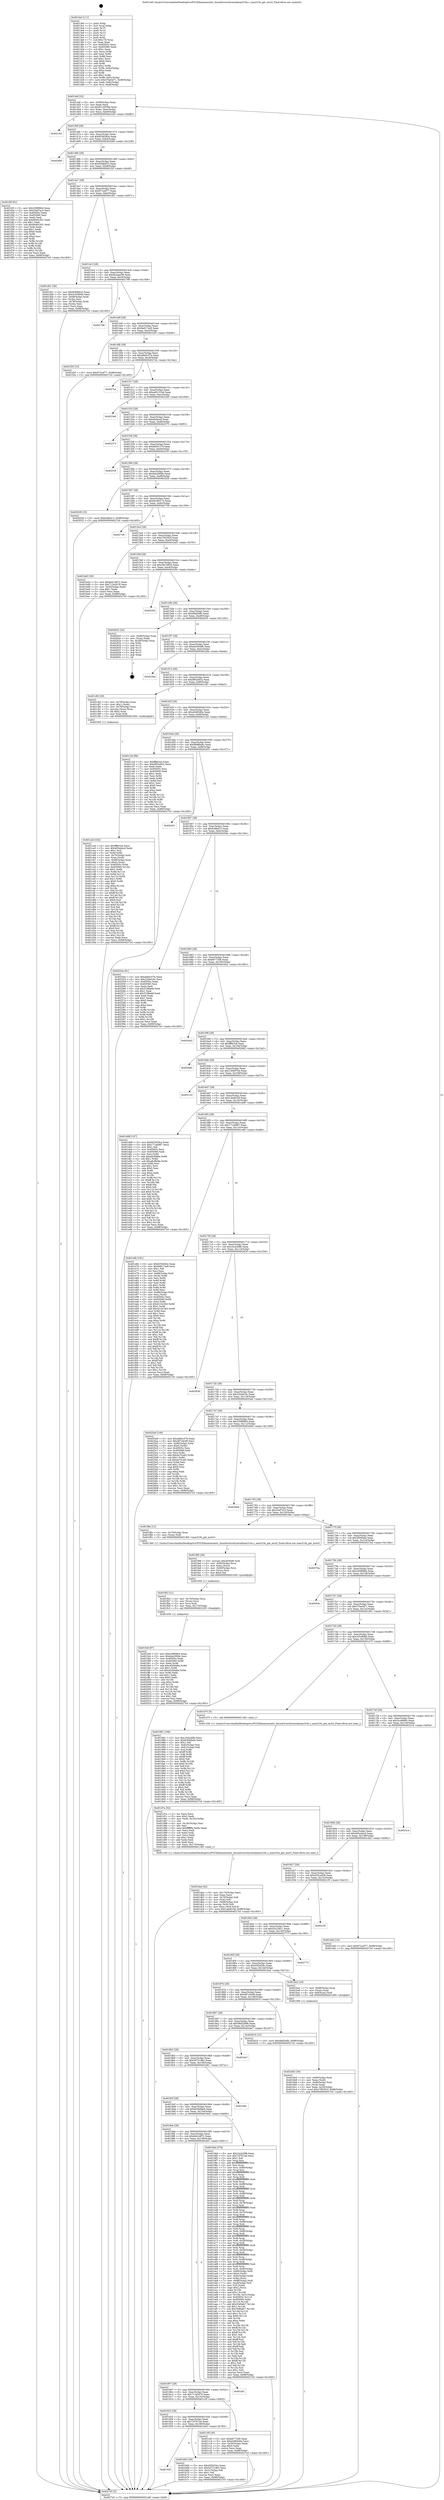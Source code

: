 digraph "0x4013e0" {
  label = "0x4013e0 (/mnt/c/Users/mathe/Desktop/tcc/POCII/binaries/extr_linuxdriversttyserialmax310x.c_max310x_get_mctrl_Final-ollvm.out::main(0))"
  labelloc = "t"
  node[shape=record]

  Entry [label="",width=0.3,height=0.3,shape=circle,fillcolor=black,style=filled]
  "0x40144f" [label="{
     0x40144f [32]\l
     | [instrs]\l
     &nbsp;&nbsp;0x40144f \<+6\>: mov -0x98(%rbp),%eax\l
     &nbsp;&nbsp;0x401455 \<+2\>: mov %eax,%ecx\l
     &nbsp;&nbsp;0x401457 \<+6\>: sub $0x8124559a,%ecx\l
     &nbsp;&nbsp;0x40145d \<+6\>: mov %eax,-0xac(%rbp)\l
     &nbsp;&nbsp;0x401463 \<+6\>: mov %ecx,-0xb0(%rbp)\l
     &nbsp;&nbsp;0x401469 \<+6\>: je 0000000000402162 \<main+0xd82\>\l
  }"]
  "0x402162" [label="{
     0x402162\l
  }", style=dashed]
  "0x40146f" [label="{
     0x40146f [28]\l
     | [instrs]\l
     &nbsp;&nbsp;0x40146f \<+5\>: jmp 0000000000401474 \<main+0x94\>\l
     &nbsp;&nbsp;0x401474 \<+6\>: mov -0xac(%rbp),%eax\l
     &nbsp;&nbsp;0x40147a \<+5\>: sub $0x825628ce,%eax\l
     &nbsp;&nbsp;0x40147f \<+6\>: mov %eax,-0xb4(%rbp)\l
     &nbsp;&nbsp;0x401485 \<+6\>: je 00000000004026bf \<main+0x12df\>\l
  }"]
  Exit [label="",width=0.3,height=0.3,shape=circle,fillcolor=black,style=filled,peripheries=2]
  "0x4026bf" [label="{
     0x4026bf\l
  }", style=dashed]
  "0x40148b" [label="{
     0x40148b [28]\l
     | [instrs]\l
     &nbsp;&nbsp;0x40148b \<+5\>: jmp 0000000000401490 \<main+0xb0\>\l
     &nbsp;&nbsp;0x401490 \<+6\>: mov -0xac(%rbp),%eax\l
     &nbsp;&nbsp;0x401496 \<+5\>: sub $0x83fdb623,%eax\l
     &nbsp;&nbsp;0x40149b \<+6\>: mov %eax,-0xb8(%rbp)\l
     &nbsp;&nbsp;0x4014a1 \<+6\>: je 0000000000401f2f \<main+0xb4f\>\l
  }"]
  "0x401fc8" [label="{
     0x401fc8 [97]\l
     | [instrs]\l
     &nbsp;&nbsp;0x401fc8 \<+5\>: mov $0x259f0864,%eax\l
     &nbsp;&nbsp;0x401fcd \<+5\>: mov $0xbde2909e,%esi\l
     &nbsp;&nbsp;0x401fd2 \<+7\>: mov 0x40505c,%edx\l
     &nbsp;&nbsp;0x401fd9 \<+8\>: mov 0x405060,%r8d\l
     &nbsp;&nbsp;0x401fe1 \<+3\>: mov %edx,%r9d\l
     &nbsp;&nbsp;0x401fe4 \<+7\>: add $0xc620d46a,%r9d\l
     &nbsp;&nbsp;0x401feb \<+4\>: sub $0x1,%r9d\l
     &nbsp;&nbsp;0x401fef \<+7\>: sub $0xc620d46a,%r9d\l
     &nbsp;&nbsp;0x401ff6 \<+4\>: imul %r9d,%edx\l
     &nbsp;&nbsp;0x401ffa \<+3\>: and $0x1,%edx\l
     &nbsp;&nbsp;0x401ffd \<+3\>: cmp $0x0,%edx\l
     &nbsp;&nbsp;0x402000 \<+4\>: sete %r10b\l
     &nbsp;&nbsp;0x402004 \<+4\>: cmp $0xa,%r8d\l
     &nbsp;&nbsp;0x402008 \<+4\>: setl %r11b\l
     &nbsp;&nbsp;0x40200c \<+3\>: mov %r10b,%bl\l
     &nbsp;&nbsp;0x40200f \<+3\>: and %r11b,%bl\l
     &nbsp;&nbsp;0x402012 \<+3\>: xor %r11b,%r10b\l
     &nbsp;&nbsp;0x402015 \<+3\>: or %r10b,%bl\l
     &nbsp;&nbsp;0x402018 \<+3\>: test $0x1,%bl\l
     &nbsp;&nbsp;0x40201b \<+3\>: cmovne %esi,%eax\l
     &nbsp;&nbsp;0x40201e \<+6\>: mov %eax,-0x98(%rbp)\l
     &nbsp;&nbsp;0x402024 \<+5\>: jmp 00000000004027e5 \<main+0x1405\>\l
  }"]
  "0x401f2f" [label="{
     0x401f2f [91]\l
     | [instrs]\l
     &nbsp;&nbsp;0x401f2f \<+5\>: mov $0x259f0864,%eax\l
     &nbsp;&nbsp;0x401f34 \<+5\>: mov $0x25af7ac3,%ecx\l
     &nbsp;&nbsp;0x401f39 \<+7\>: mov 0x40505c,%edx\l
     &nbsp;&nbsp;0x401f40 \<+7\>: mov 0x405060,%esi\l
     &nbsp;&nbsp;0x401f47 \<+2\>: mov %edx,%edi\l
     &nbsp;&nbsp;0x401f49 \<+6\>: add $0x6640c301,%edi\l
     &nbsp;&nbsp;0x401f4f \<+3\>: sub $0x1,%edi\l
     &nbsp;&nbsp;0x401f52 \<+6\>: sub $0x6640c301,%edi\l
     &nbsp;&nbsp;0x401f58 \<+3\>: imul %edi,%edx\l
     &nbsp;&nbsp;0x401f5b \<+3\>: and $0x1,%edx\l
     &nbsp;&nbsp;0x401f5e \<+3\>: cmp $0x0,%edx\l
     &nbsp;&nbsp;0x401f61 \<+4\>: sete %r8b\l
     &nbsp;&nbsp;0x401f65 \<+3\>: cmp $0xa,%esi\l
     &nbsp;&nbsp;0x401f68 \<+4\>: setl %r9b\l
     &nbsp;&nbsp;0x401f6c \<+3\>: mov %r8b,%r10b\l
     &nbsp;&nbsp;0x401f6f \<+3\>: and %r9b,%r10b\l
     &nbsp;&nbsp;0x401f72 \<+3\>: xor %r9b,%r8b\l
     &nbsp;&nbsp;0x401f75 \<+3\>: or %r8b,%r10b\l
     &nbsp;&nbsp;0x401f78 \<+4\>: test $0x1,%r10b\l
     &nbsp;&nbsp;0x401f7c \<+3\>: cmovne %ecx,%eax\l
     &nbsp;&nbsp;0x401f7f \<+6\>: mov %eax,-0x98(%rbp)\l
     &nbsp;&nbsp;0x401f85 \<+5\>: jmp 00000000004027e5 \<main+0x1405\>\l
  }"]
  "0x4014a7" [label="{
     0x4014a7 [28]\l
     | [instrs]\l
     &nbsp;&nbsp;0x4014a7 \<+5\>: jmp 00000000004014ac \<main+0xcc\>\l
     &nbsp;&nbsp;0x4014ac \<+6\>: mov -0xac(%rbp),%eax\l
     &nbsp;&nbsp;0x4014b2 \<+5\>: sub $0x972cef77,%eax\l
     &nbsp;&nbsp;0x4014b7 \<+6\>: mov %eax,-0xbc(%rbp)\l
     &nbsp;&nbsp;0x4014bd \<+6\>: je 0000000000401d51 \<main+0x971\>\l
  }"]
  "0x401fb3" [label="{
     0x401fb3 [21]\l
     | [instrs]\l
     &nbsp;&nbsp;0x401fb3 \<+4\>: mov -0x70(%rbp),%rcx\l
     &nbsp;&nbsp;0x401fb7 \<+3\>: mov (%rcx),%rcx\l
     &nbsp;&nbsp;0x401fba \<+3\>: mov %rcx,%rdi\l
     &nbsp;&nbsp;0x401fbd \<+6\>: mov %eax,-0x174(%rbp)\l
     &nbsp;&nbsp;0x401fc3 \<+5\>: call 0000000000401030 \<free@plt\>\l
     | [calls]\l
     &nbsp;&nbsp;0x401030 \{1\} (unknown)\l
  }"]
  "0x401d51" [label="{
     0x401d51 [36]\l
     | [instrs]\l
     &nbsp;&nbsp;0x401d51 \<+5\>: mov $0x83fdb623,%eax\l
     &nbsp;&nbsp;0x401d56 \<+5\>: mov $0x3c5c8940,%ecx\l
     &nbsp;&nbsp;0x401d5b \<+4\>: mov -0x68(%rbp),%rdx\l
     &nbsp;&nbsp;0x401d5f \<+2\>: mov (%rdx),%esi\l
     &nbsp;&nbsp;0x401d61 \<+4\>: mov -0x78(%rbp),%rdx\l
     &nbsp;&nbsp;0x401d65 \<+2\>: cmp (%rdx),%esi\l
     &nbsp;&nbsp;0x401d67 \<+3\>: cmovl %ecx,%eax\l
     &nbsp;&nbsp;0x401d6a \<+6\>: mov %eax,-0x98(%rbp)\l
     &nbsp;&nbsp;0x401d70 \<+5\>: jmp 00000000004027e5 \<main+0x1405\>\l
  }"]
  "0x4014c3" [label="{
     0x4014c3 [28]\l
     | [instrs]\l
     &nbsp;&nbsp;0x4014c3 \<+5\>: jmp 00000000004014c8 \<main+0xe8\>\l
     &nbsp;&nbsp;0x4014c8 \<+6\>: mov -0xac(%rbp),%eax\l
     &nbsp;&nbsp;0x4014ce \<+5\>: sub $0x9a3aae58,%eax\l
     &nbsp;&nbsp;0x4014d3 \<+6\>: mov %eax,-0xc0(%rbp)\l
     &nbsp;&nbsp;0x4014d9 \<+6\>: je 0000000000402798 \<main+0x13b8\>\l
  }"]
  "0x401f96" [label="{
     0x401f96 [29]\l
     | [instrs]\l
     &nbsp;&nbsp;0x401f96 \<+10\>: movabs $0x4030d6,%rdi\l
     &nbsp;&nbsp;0x401fa0 \<+4\>: mov -0x60(%rbp),%rcx\l
     &nbsp;&nbsp;0x401fa4 \<+2\>: mov %eax,(%rcx)\l
     &nbsp;&nbsp;0x401fa6 \<+4\>: mov -0x60(%rbp),%rcx\l
     &nbsp;&nbsp;0x401faa \<+2\>: mov (%rcx),%esi\l
     &nbsp;&nbsp;0x401fac \<+2\>: mov $0x0,%al\l
     &nbsp;&nbsp;0x401fae \<+5\>: call 0000000000401040 \<printf@plt\>\l
     | [calls]\l
     &nbsp;&nbsp;0x401040 \{1\} (unknown)\l
  }"]
  "0x402798" [label="{
     0x402798\l
  }", style=dashed]
  "0x4014df" [label="{
     0x4014df [28]\l
     | [instrs]\l
     &nbsp;&nbsp;0x4014df \<+5\>: jmp 00000000004014e4 \<main+0x104\>\l
     &nbsp;&nbsp;0x4014e4 \<+6\>: mov -0xac(%rbp),%eax\l
     &nbsp;&nbsp;0x4014ea \<+5\>: sub $0x9a817ac8,%eax\l
     &nbsp;&nbsp;0x4014ef \<+6\>: mov %eax,-0xc4(%rbp)\l
     &nbsp;&nbsp;0x4014f5 \<+6\>: je 0000000000401f20 \<main+0xb40\>\l
  }"]
  "0x401dae" [label="{
     0x401dae [42]\l
     | [instrs]\l
     &nbsp;&nbsp;0x401dae \<+6\>: mov -0x170(%rbp),%ecx\l
     &nbsp;&nbsp;0x401db4 \<+3\>: imul %eax,%ecx\l
     &nbsp;&nbsp;0x401db7 \<+4\>: mov -0x70(%rbp),%r8\l
     &nbsp;&nbsp;0x401dbb \<+3\>: mov (%r8),%r8\l
     &nbsp;&nbsp;0x401dbe \<+4\>: mov -0x68(%rbp),%r9\l
     &nbsp;&nbsp;0x401dc2 \<+3\>: movslq (%r9),%r9\l
     &nbsp;&nbsp;0x401dc5 \<+4\>: mov %ecx,(%r8,%r9,4)\l
     &nbsp;&nbsp;0x401dc9 \<+10\>: movl $0x14b4016f,-0x98(%rbp)\l
     &nbsp;&nbsp;0x401dd3 \<+5\>: jmp 00000000004027e5 \<main+0x1405\>\l
  }"]
  "0x401f20" [label="{
     0x401f20 [15]\l
     | [instrs]\l
     &nbsp;&nbsp;0x401f20 \<+10\>: movl $0x972cef77,-0x98(%rbp)\l
     &nbsp;&nbsp;0x401f2a \<+5\>: jmp 00000000004027e5 \<main+0x1405\>\l
  }"]
  "0x4014fb" [label="{
     0x4014fb [28]\l
     | [instrs]\l
     &nbsp;&nbsp;0x4014fb \<+5\>: jmp 0000000000401500 \<main+0x120\>\l
     &nbsp;&nbsp;0x401500 \<+6\>: mov -0xac(%rbp),%eax\l
     &nbsp;&nbsp;0x401506 \<+5\>: sub $0xa6b0c57b,%eax\l
     &nbsp;&nbsp;0x40150b \<+6\>: mov %eax,-0xc8(%rbp)\l
     &nbsp;&nbsp;0x401511 \<+6\>: je 00000000004027ce \<main+0x13ee\>\l
  }"]
  "0x401d7a" [label="{
     0x401d7a [52]\l
     | [instrs]\l
     &nbsp;&nbsp;0x401d7a \<+2\>: xor %ecx,%ecx\l
     &nbsp;&nbsp;0x401d7c \<+5\>: mov $0x2,%edx\l
     &nbsp;&nbsp;0x401d81 \<+6\>: mov %edx,-0x16c(%rbp)\l
     &nbsp;&nbsp;0x401d87 \<+1\>: cltd\l
     &nbsp;&nbsp;0x401d88 \<+6\>: mov -0x16c(%rbp),%esi\l
     &nbsp;&nbsp;0x401d8e \<+2\>: idiv %esi\l
     &nbsp;&nbsp;0x401d90 \<+6\>: imul $0xfffffffe,%edx,%edx\l
     &nbsp;&nbsp;0x401d96 \<+2\>: mov %ecx,%edi\l
     &nbsp;&nbsp;0x401d98 \<+2\>: sub %edx,%edi\l
     &nbsp;&nbsp;0x401d9a \<+2\>: mov %ecx,%edx\l
     &nbsp;&nbsp;0x401d9c \<+3\>: sub $0x1,%edx\l
     &nbsp;&nbsp;0x401d9f \<+2\>: add %edx,%edi\l
     &nbsp;&nbsp;0x401da1 \<+2\>: sub %edi,%ecx\l
     &nbsp;&nbsp;0x401da3 \<+6\>: mov %ecx,-0x170(%rbp)\l
     &nbsp;&nbsp;0x401da9 \<+5\>: call 0000000000401160 \<next_i\>\l
     | [calls]\l
     &nbsp;&nbsp;0x401160 \{1\} (/mnt/c/Users/mathe/Desktop/tcc/POCII/binaries/extr_linuxdriversttyserialmax310x.c_max310x_get_mctrl_Final-ollvm.out::next_i)\l
  }"]
  "0x4027ce" [label="{
     0x4027ce\l
  }", style=dashed]
  "0x401517" [label="{
     0x401517 [28]\l
     | [instrs]\l
     &nbsp;&nbsp;0x401517 \<+5\>: jmp 000000000040151c \<main+0x13c\>\l
     &nbsp;&nbsp;0x40151c \<+6\>: mov -0xac(%rbp),%eax\l
     &nbsp;&nbsp;0x401522 \<+5\>: sub $0xad6131bd,%eax\l
     &nbsp;&nbsp;0x401527 \<+6\>: mov %eax,-0xcc(%rbp)\l
     &nbsp;&nbsp;0x40152d \<+6\>: je 00000000004023e6 \<main+0x1006\>\l
  }"]
  "0x401ca0" [label="{
     0x401ca0 [162]\l
     | [instrs]\l
     &nbsp;&nbsp;0x401ca0 \<+5\>: mov $0xff8b3cb,%ecx\l
     &nbsp;&nbsp;0x401ca5 \<+5\>: mov $0x405a4acd,%edx\l
     &nbsp;&nbsp;0x401caa \<+3\>: mov $0x1,%sil\l
     &nbsp;&nbsp;0x401cad \<+3\>: xor %r8d,%r8d\l
     &nbsp;&nbsp;0x401cb0 \<+4\>: mov -0x70(%rbp),%rdi\l
     &nbsp;&nbsp;0x401cb4 \<+3\>: mov %rax,(%rdi)\l
     &nbsp;&nbsp;0x401cb7 \<+4\>: mov -0x68(%rbp),%rax\l
     &nbsp;&nbsp;0x401cbb \<+6\>: movl $0x0,(%rax)\l
     &nbsp;&nbsp;0x401cc1 \<+8\>: mov 0x40505c,%r9d\l
     &nbsp;&nbsp;0x401cc9 \<+8\>: mov 0x405060,%r10d\l
     &nbsp;&nbsp;0x401cd1 \<+4\>: sub $0x1,%r8d\l
     &nbsp;&nbsp;0x401cd5 \<+3\>: mov %r9d,%r11d\l
     &nbsp;&nbsp;0x401cd8 \<+3\>: add %r8d,%r11d\l
     &nbsp;&nbsp;0x401cdb \<+4\>: imul %r11d,%r9d\l
     &nbsp;&nbsp;0x401cdf \<+4\>: and $0x1,%r9d\l
     &nbsp;&nbsp;0x401ce3 \<+4\>: cmp $0x0,%r9d\l
     &nbsp;&nbsp;0x401ce7 \<+3\>: sete %bl\l
     &nbsp;&nbsp;0x401cea \<+4\>: cmp $0xa,%r10d\l
     &nbsp;&nbsp;0x401cee \<+4\>: setl %r14b\l
     &nbsp;&nbsp;0x401cf2 \<+3\>: mov %bl,%r15b\l
     &nbsp;&nbsp;0x401cf5 \<+4\>: xor $0xff,%r15b\l
     &nbsp;&nbsp;0x401cf9 \<+3\>: mov %r14b,%r12b\l
     &nbsp;&nbsp;0x401cfc \<+4\>: xor $0xff,%r12b\l
     &nbsp;&nbsp;0x401d00 \<+4\>: xor $0x0,%sil\l
     &nbsp;&nbsp;0x401d04 \<+3\>: mov %r15b,%r13b\l
     &nbsp;&nbsp;0x401d07 \<+4\>: and $0x0,%r13b\l
     &nbsp;&nbsp;0x401d0b \<+3\>: and %sil,%bl\l
     &nbsp;&nbsp;0x401d0e \<+3\>: mov %r12b,%al\l
     &nbsp;&nbsp;0x401d11 \<+2\>: and $0x0,%al\l
     &nbsp;&nbsp;0x401d13 \<+3\>: and %sil,%r14b\l
     &nbsp;&nbsp;0x401d16 \<+3\>: or %bl,%r13b\l
     &nbsp;&nbsp;0x401d19 \<+3\>: or %r14b,%al\l
     &nbsp;&nbsp;0x401d1c \<+3\>: xor %al,%r13b\l
     &nbsp;&nbsp;0x401d1f \<+3\>: or %r12b,%r15b\l
     &nbsp;&nbsp;0x401d22 \<+4\>: xor $0xff,%r15b\l
     &nbsp;&nbsp;0x401d26 \<+4\>: or $0x0,%sil\l
     &nbsp;&nbsp;0x401d2a \<+3\>: and %sil,%r15b\l
     &nbsp;&nbsp;0x401d2d \<+3\>: or %r15b,%r13b\l
     &nbsp;&nbsp;0x401d30 \<+4\>: test $0x1,%r13b\l
     &nbsp;&nbsp;0x401d34 \<+3\>: cmovne %edx,%ecx\l
     &nbsp;&nbsp;0x401d37 \<+6\>: mov %ecx,-0x98(%rbp)\l
     &nbsp;&nbsp;0x401d3d \<+5\>: jmp 00000000004027e5 \<main+0x1405\>\l
  }"]
  "0x4023e6" [label="{
     0x4023e6\l
  }", style=dashed]
  "0x401533" [label="{
     0x401533 [28]\l
     | [instrs]\l
     &nbsp;&nbsp;0x401533 \<+5\>: jmp 0000000000401538 \<main+0x158\>\l
     &nbsp;&nbsp;0x401538 \<+6\>: mov -0xac(%rbp),%eax\l
     &nbsp;&nbsp;0x40153e \<+5\>: sub $0xafcfeced,%eax\l
     &nbsp;&nbsp;0x401543 \<+6\>: mov %eax,-0xd0(%rbp)\l
     &nbsp;&nbsp;0x401549 \<+6\>: je 0000000000402373 \<main+0xf93\>\l
  }"]
  "0x401bb5" [label="{
     0x401bb5 [30]\l
     | [instrs]\l
     &nbsp;&nbsp;0x401bb5 \<+4\>: mov -0x80(%rbp),%rdi\l
     &nbsp;&nbsp;0x401bb9 \<+2\>: mov %eax,(%rdi)\l
     &nbsp;&nbsp;0x401bbb \<+4\>: mov -0x80(%rbp),%rdi\l
     &nbsp;&nbsp;0x401bbf \<+2\>: mov (%rdi),%eax\l
     &nbsp;&nbsp;0x401bc1 \<+3\>: mov %eax,-0x30(%rbp)\l
     &nbsp;&nbsp;0x401bc4 \<+10\>: movl $0xc785391f,-0x98(%rbp)\l
     &nbsp;&nbsp;0x401bce \<+5\>: jmp 00000000004027e5 \<main+0x1405\>\l
  }"]
  "0x402373" [label="{
     0x402373\l
  }", style=dashed]
  "0x40154f" [label="{
     0x40154f [28]\l
     | [instrs]\l
     &nbsp;&nbsp;0x40154f \<+5\>: jmp 0000000000401554 \<main+0x174\>\l
     &nbsp;&nbsp;0x401554 \<+6\>: mov -0xac(%rbp),%eax\l
     &nbsp;&nbsp;0x40155a \<+5\>: sub $0xb830137f,%eax\l
     &nbsp;&nbsp;0x40155f \<+6\>: mov %eax,-0xd4(%rbp)\l
     &nbsp;&nbsp;0x401565 \<+6\>: je 000000000040253f \<main+0x115f\>\l
  }"]
  "0x40193f" [label="{
     0x40193f\l
  }", style=dashed]
  "0x40253f" [label="{
     0x40253f\l
  }", style=dashed]
  "0x40156b" [label="{
     0x40156b [28]\l
     | [instrs]\l
     &nbsp;&nbsp;0x40156b \<+5\>: jmp 0000000000401570 \<main+0x190\>\l
     &nbsp;&nbsp;0x401570 \<+6\>: mov -0xac(%rbp),%eax\l
     &nbsp;&nbsp;0x401576 \<+5\>: sub $0xbde2909e,%eax\l
     &nbsp;&nbsp;0x40157b \<+6\>: mov %eax,-0xd8(%rbp)\l
     &nbsp;&nbsp;0x401581 \<+6\>: je 0000000000402029 \<main+0xc49\>\l
  }"]
  "0x401b63" [label="{
     0x401b63 [30]\l
     | [instrs]\l
     &nbsp;&nbsp;0x401b63 \<+5\>: mov $0x45f3d34c,%eax\l
     &nbsp;&nbsp;0x401b68 \<+5\>: mov $0x5d721d63,%ecx\l
     &nbsp;&nbsp;0x401b6d \<+3\>: mov -0x31(%rbp),%dl\l
     &nbsp;&nbsp;0x401b70 \<+3\>: test $0x1,%dl\l
     &nbsp;&nbsp;0x401b73 \<+3\>: cmovne %ecx,%eax\l
     &nbsp;&nbsp;0x401b76 \<+6\>: mov %eax,-0x98(%rbp)\l
     &nbsp;&nbsp;0x401b7c \<+5\>: jmp 00000000004027e5 \<main+0x1405\>\l
  }"]
  "0x402029" [label="{
     0x402029 [15]\l
     | [instrs]\l
     &nbsp;&nbsp;0x402029 \<+10\>: movl $0xfcdfed13,-0x98(%rbp)\l
     &nbsp;&nbsp;0x402033 \<+5\>: jmp 00000000004027e5 \<main+0x1405\>\l
  }"]
  "0x401587" [label="{
     0x401587 [28]\l
     | [instrs]\l
     &nbsp;&nbsp;0x401587 \<+5\>: jmp 000000000040158c \<main+0x1ac\>\l
     &nbsp;&nbsp;0x40158c \<+6\>: mov -0xac(%rbp),%eax\l
     &nbsp;&nbsp;0x401592 \<+5\>: sub $0xbe300174,%eax\l
     &nbsp;&nbsp;0x401597 \<+6\>: mov %eax,-0xdc(%rbp)\l
     &nbsp;&nbsp;0x40159d \<+6\>: je 0000000000402736 \<main+0x1356\>\l
  }"]
  "0x401923" [label="{
     0x401923 [28]\l
     | [instrs]\l
     &nbsp;&nbsp;0x401923 \<+5\>: jmp 0000000000401928 \<main+0x548\>\l
     &nbsp;&nbsp;0x401928 \<+6\>: mov -0xac(%rbp),%eax\l
     &nbsp;&nbsp;0x40192e \<+5\>: sub $0x72f7b7ad,%eax\l
     &nbsp;&nbsp;0x401933 \<+6\>: mov %eax,-0x160(%rbp)\l
     &nbsp;&nbsp;0x401939 \<+6\>: je 0000000000401b63 \<main+0x783\>\l
  }"]
  "0x402736" [label="{
     0x402736\l
  }", style=dashed]
  "0x4015a3" [label="{
     0x4015a3 [28]\l
     | [instrs]\l
     &nbsp;&nbsp;0x4015a3 \<+5\>: jmp 00000000004015a8 \<main+0x1c8\>\l
     &nbsp;&nbsp;0x4015a8 \<+6\>: mov -0xac(%rbp),%eax\l
     &nbsp;&nbsp;0x4015ae \<+5\>: sub $0xc785391f,%eax\l
     &nbsp;&nbsp;0x4015b3 \<+6\>: mov %eax,-0xe0(%rbp)\l
     &nbsp;&nbsp;0x4015b9 \<+6\>: je 0000000000401bd3 \<main+0x7f3\>\l
  }"]
  "0x401c0f" [label="{
     0x401c0f [30]\l
     | [instrs]\l
     &nbsp;&nbsp;0x401c0f \<+5\>: mov $0xb677206,%eax\l
     &nbsp;&nbsp;0x401c14 \<+5\>: mov $0xe5d6540e,%ecx\l
     &nbsp;&nbsp;0x401c19 \<+3\>: mov -0x30(%rbp),%edx\l
     &nbsp;&nbsp;0x401c1c \<+3\>: cmp $0x0,%edx\l
     &nbsp;&nbsp;0x401c1f \<+3\>: cmove %ecx,%eax\l
     &nbsp;&nbsp;0x401c22 \<+6\>: mov %eax,-0x98(%rbp)\l
     &nbsp;&nbsp;0x401c28 \<+5\>: jmp 00000000004027e5 \<main+0x1405\>\l
  }"]
  "0x401bd3" [label="{
     0x401bd3 [30]\l
     | [instrs]\l
     &nbsp;&nbsp;0x401bd3 \<+5\>: mov $0x6e61d872,%eax\l
     &nbsp;&nbsp;0x401bd8 \<+5\>: mov $0x713a5476,%ecx\l
     &nbsp;&nbsp;0x401bdd \<+3\>: mov -0x30(%rbp),%edx\l
     &nbsp;&nbsp;0x401be0 \<+3\>: cmp $0x1,%edx\l
     &nbsp;&nbsp;0x401be3 \<+3\>: cmovl %ecx,%eax\l
     &nbsp;&nbsp;0x401be6 \<+6\>: mov %eax,-0x98(%rbp)\l
     &nbsp;&nbsp;0x401bec \<+5\>: jmp 00000000004027e5 \<main+0x1405\>\l
  }"]
  "0x4015bf" [label="{
     0x4015bf [28]\l
     | [instrs]\l
     &nbsp;&nbsp;0x4015bf \<+5\>: jmp 00000000004015c4 \<main+0x1e4\>\l
     &nbsp;&nbsp;0x4015c4 \<+6\>: mov -0xac(%rbp),%eax\l
     &nbsp;&nbsp;0x4015ca \<+5\>: sub $0xc9e7d834,%eax\l
     &nbsp;&nbsp;0x4015cf \<+6\>: mov %eax,-0xe4(%rbp)\l
     &nbsp;&nbsp;0x4015d5 \<+6\>: je 000000000040229c \<main+0xebc\>\l
  }"]
  "0x401907" [label="{
     0x401907 [28]\l
     | [instrs]\l
     &nbsp;&nbsp;0x401907 \<+5\>: jmp 000000000040190c \<main+0x52c\>\l
     &nbsp;&nbsp;0x40190c \<+6\>: mov -0xac(%rbp),%eax\l
     &nbsp;&nbsp;0x401912 \<+5\>: sub $0x713a5476,%eax\l
     &nbsp;&nbsp;0x401917 \<+6\>: mov %eax,-0x15c(%rbp)\l
     &nbsp;&nbsp;0x40191d \<+6\>: je 0000000000401c0f \<main+0x82f\>\l
  }"]
  "0x40229c" [label="{
     0x40229c\l
  }", style=dashed]
  "0x4015db" [label="{
     0x4015db [28]\l
     | [instrs]\l
     &nbsp;&nbsp;0x4015db \<+5\>: jmp 00000000004015e0 \<main+0x200\>\l
     &nbsp;&nbsp;0x4015e0 \<+6\>: mov -0xac(%rbp),%eax\l
     &nbsp;&nbsp;0x4015e6 \<+5\>: sub $0xd9af3dfb,%eax\l
     &nbsp;&nbsp;0x4015eb \<+6\>: mov %eax,-0xe8(%rbp)\l
     &nbsp;&nbsp;0x4015f1 \<+6\>: je 0000000000402625 \<main+0x1245\>\l
  }"]
  "0x401bf1" [label="{
     0x401bf1\l
  }", style=dashed]
  "0x402625" [label="{
     0x402625 [24]\l
     | [instrs]\l
     &nbsp;&nbsp;0x402625 \<+7\>: mov -0x90(%rbp),%rax\l
     &nbsp;&nbsp;0x40262c \<+2\>: mov (%rax),%eax\l
     &nbsp;&nbsp;0x40262e \<+4\>: lea -0x28(%rbp),%rsp\l
     &nbsp;&nbsp;0x402632 \<+1\>: pop %rbx\l
     &nbsp;&nbsp;0x402633 \<+2\>: pop %r12\l
     &nbsp;&nbsp;0x402635 \<+2\>: pop %r13\l
     &nbsp;&nbsp;0x402637 \<+2\>: pop %r14\l
     &nbsp;&nbsp;0x402639 \<+2\>: pop %r15\l
     &nbsp;&nbsp;0x40263b \<+1\>: pop %rbp\l
     &nbsp;&nbsp;0x40263c \<+1\>: ret\l
  }"]
  "0x4015f7" [label="{
     0x4015f7 [28]\l
     | [instrs]\l
     &nbsp;&nbsp;0x4015f7 \<+5\>: jmp 00000000004015fc \<main+0x21c\>\l
     &nbsp;&nbsp;0x4015fc \<+6\>: mov -0xac(%rbp),%eax\l
     &nbsp;&nbsp;0x401602 \<+5\>: sub $0xde350af6,%eax\l
     &nbsp;&nbsp;0x401607 \<+6\>: mov %eax,-0xec(%rbp)\l
     &nbsp;&nbsp;0x40160d \<+6\>: je 00000000004022ba \<main+0xeda\>\l
  }"]
  "0x4018eb" [label="{
     0x4018eb [28]\l
     | [instrs]\l
     &nbsp;&nbsp;0x4018eb \<+5\>: jmp 00000000004018f0 \<main+0x510\>\l
     &nbsp;&nbsp;0x4018f0 \<+6\>: mov -0xac(%rbp),%eax\l
     &nbsp;&nbsp;0x4018f6 \<+5\>: sub $0x6e61d872,%eax\l
     &nbsp;&nbsp;0x4018fb \<+6\>: mov %eax,-0x158(%rbp)\l
     &nbsp;&nbsp;0x401901 \<+6\>: je 0000000000401bf1 \<main+0x811\>\l
  }"]
  "0x4022ba" [label="{
     0x4022ba\l
  }", style=dashed]
  "0x401613" [label="{
     0x401613 [28]\l
     | [instrs]\l
     &nbsp;&nbsp;0x401613 \<+5\>: jmp 0000000000401618 \<main+0x238\>\l
     &nbsp;&nbsp;0x401618 \<+6\>: mov -0xac(%rbp),%eax\l
     &nbsp;&nbsp;0x40161e \<+5\>: sub $0xdf02e932,%eax\l
     &nbsp;&nbsp;0x401623 \<+6\>: mov %eax,-0xf0(%rbp)\l
     &nbsp;&nbsp;0x401629 \<+6\>: je 0000000000401c83 \<main+0x8a3\>\l
  }"]
  "0x4019eb" [label="{
     0x4019eb [376]\l
     | [instrs]\l
     &nbsp;&nbsp;0x4019eb \<+5\>: mov $0x1bcb26fb,%eax\l
     &nbsp;&nbsp;0x4019f0 \<+5\>: mov $0x72f7b7ad,%ecx\l
     &nbsp;&nbsp;0x4019f5 \<+2\>: mov $0x1,%dl\l
     &nbsp;&nbsp;0x4019f7 \<+3\>: mov %rsp,%rsi\l
     &nbsp;&nbsp;0x4019fa \<+4\>: add $0xfffffffffffffff0,%rsi\l
     &nbsp;&nbsp;0x4019fe \<+3\>: mov %rsi,%rsp\l
     &nbsp;&nbsp;0x401a01 \<+7\>: mov %rsi,-0x90(%rbp)\l
     &nbsp;&nbsp;0x401a08 \<+3\>: mov %rsp,%rsi\l
     &nbsp;&nbsp;0x401a0b \<+4\>: add $0xfffffffffffffff0,%rsi\l
     &nbsp;&nbsp;0x401a0f \<+3\>: mov %rsi,%rsp\l
     &nbsp;&nbsp;0x401a12 \<+3\>: mov %rsp,%rdi\l
     &nbsp;&nbsp;0x401a15 \<+4\>: add $0xfffffffffffffff0,%rdi\l
     &nbsp;&nbsp;0x401a19 \<+3\>: mov %rdi,%rsp\l
     &nbsp;&nbsp;0x401a1c \<+7\>: mov %rdi,-0x88(%rbp)\l
     &nbsp;&nbsp;0x401a23 \<+3\>: mov %rsp,%rdi\l
     &nbsp;&nbsp;0x401a26 \<+4\>: add $0xfffffffffffffff0,%rdi\l
     &nbsp;&nbsp;0x401a2a \<+3\>: mov %rdi,%rsp\l
     &nbsp;&nbsp;0x401a2d \<+4\>: mov %rdi,-0x80(%rbp)\l
     &nbsp;&nbsp;0x401a31 \<+3\>: mov %rsp,%rdi\l
     &nbsp;&nbsp;0x401a34 \<+4\>: add $0xfffffffffffffff0,%rdi\l
     &nbsp;&nbsp;0x401a38 \<+3\>: mov %rdi,%rsp\l
     &nbsp;&nbsp;0x401a3b \<+4\>: mov %rdi,-0x78(%rbp)\l
     &nbsp;&nbsp;0x401a3f \<+3\>: mov %rsp,%rdi\l
     &nbsp;&nbsp;0x401a42 \<+4\>: add $0xfffffffffffffff0,%rdi\l
     &nbsp;&nbsp;0x401a46 \<+3\>: mov %rdi,%rsp\l
     &nbsp;&nbsp;0x401a49 \<+4\>: mov %rdi,-0x70(%rbp)\l
     &nbsp;&nbsp;0x401a4d \<+3\>: mov %rsp,%rdi\l
     &nbsp;&nbsp;0x401a50 \<+4\>: add $0xfffffffffffffff0,%rdi\l
     &nbsp;&nbsp;0x401a54 \<+3\>: mov %rdi,%rsp\l
     &nbsp;&nbsp;0x401a57 \<+4\>: mov %rdi,-0x68(%rbp)\l
     &nbsp;&nbsp;0x401a5b \<+3\>: mov %rsp,%rdi\l
     &nbsp;&nbsp;0x401a5e \<+4\>: add $0xfffffffffffffff0,%rdi\l
     &nbsp;&nbsp;0x401a62 \<+3\>: mov %rdi,%rsp\l
     &nbsp;&nbsp;0x401a65 \<+4\>: mov %rdi,-0x60(%rbp)\l
     &nbsp;&nbsp;0x401a69 \<+3\>: mov %rsp,%rdi\l
     &nbsp;&nbsp;0x401a6c \<+4\>: add $0xfffffffffffffff0,%rdi\l
     &nbsp;&nbsp;0x401a70 \<+3\>: mov %rdi,%rsp\l
     &nbsp;&nbsp;0x401a73 \<+4\>: mov %rdi,-0x58(%rbp)\l
     &nbsp;&nbsp;0x401a77 \<+3\>: mov %rsp,%rdi\l
     &nbsp;&nbsp;0x401a7a \<+4\>: add $0xfffffffffffffff0,%rdi\l
     &nbsp;&nbsp;0x401a7e \<+3\>: mov %rdi,%rsp\l
     &nbsp;&nbsp;0x401a81 \<+4\>: mov %rdi,-0x50(%rbp)\l
     &nbsp;&nbsp;0x401a85 \<+3\>: mov %rsp,%rdi\l
     &nbsp;&nbsp;0x401a88 \<+4\>: add $0xfffffffffffffff0,%rdi\l
     &nbsp;&nbsp;0x401a8c \<+3\>: mov %rdi,%rsp\l
     &nbsp;&nbsp;0x401a8f \<+4\>: mov %rdi,-0x48(%rbp)\l
     &nbsp;&nbsp;0x401a93 \<+3\>: mov %rsp,%rdi\l
     &nbsp;&nbsp;0x401a96 \<+4\>: add $0xfffffffffffffff0,%rdi\l
     &nbsp;&nbsp;0x401a9a \<+3\>: mov %rdi,%rsp\l
     &nbsp;&nbsp;0x401a9d \<+4\>: mov %rdi,-0x40(%rbp)\l
     &nbsp;&nbsp;0x401aa1 \<+7\>: mov -0x90(%rbp),%rdi\l
     &nbsp;&nbsp;0x401aa8 \<+6\>: movl $0x0,(%rdi)\l
     &nbsp;&nbsp;0x401aae \<+7\>: mov -0x9c(%rbp),%r8d\l
     &nbsp;&nbsp;0x401ab5 \<+3\>: mov %r8d,(%rsi)\l
     &nbsp;&nbsp;0x401ab8 \<+7\>: mov -0x88(%rbp),%rdi\l
     &nbsp;&nbsp;0x401abf \<+7\>: mov -0xa8(%rbp),%r9\l
     &nbsp;&nbsp;0x401ac6 \<+3\>: mov %r9,(%rdi)\l
     &nbsp;&nbsp;0x401ac9 \<+3\>: cmpl $0x2,(%rsi)\l
     &nbsp;&nbsp;0x401acc \<+4\>: setne %r10b\l
     &nbsp;&nbsp;0x401ad0 \<+4\>: and $0x1,%r10b\l
     &nbsp;&nbsp;0x401ad4 \<+4\>: mov %r10b,-0x31(%rbp)\l
     &nbsp;&nbsp;0x401ad8 \<+8\>: mov 0x40505c,%r11d\l
     &nbsp;&nbsp;0x401ae0 \<+7\>: mov 0x405060,%ebx\l
     &nbsp;&nbsp;0x401ae7 \<+3\>: mov %r11d,%r14d\l
     &nbsp;&nbsp;0x401aea \<+7\>: add $0x35d0afc7,%r14d\l
     &nbsp;&nbsp;0x401af1 \<+4\>: sub $0x1,%r14d\l
     &nbsp;&nbsp;0x401af5 \<+7\>: sub $0x35d0afc7,%r14d\l
     &nbsp;&nbsp;0x401afc \<+4\>: imul %r14d,%r11d\l
     &nbsp;&nbsp;0x401b00 \<+4\>: and $0x1,%r11d\l
     &nbsp;&nbsp;0x401b04 \<+4\>: cmp $0x0,%r11d\l
     &nbsp;&nbsp;0x401b08 \<+4\>: sete %r10b\l
     &nbsp;&nbsp;0x401b0c \<+3\>: cmp $0xa,%ebx\l
     &nbsp;&nbsp;0x401b0f \<+4\>: setl %r15b\l
     &nbsp;&nbsp;0x401b13 \<+3\>: mov %r10b,%r12b\l
     &nbsp;&nbsp;0x401b16 \<+4\>: xor $0xff,%r12b\l
     &nbsp;&nbsp;0x401b1a \<+3\>: mov %r15b,%r13b\l
     &nbsp;&nbsp;0x401b1d \<+4\>: xor $0xff,%r13b\l
     &nbsp;&nbsp;0x401b21 \<+3\>: xor $0x1,%dl\l
     &nbsp;&nbsp;0x401b24 \<+3\>: mov %r12b,%sil\l
     &nbsp;&nbsp;0x401b27 \<+4\>: and $0xff,%sil\l
     &nbsp;&nbsp;0x401b2b \<+3\>: and %dl,%r10b\l
     &nbsp;&nbsp;0x401b2e \<+3\>: mov %r13b,%dil\l
     &nbsp;&nbsp;0x401b31 \<+4\>: and $0xff,%dil\l
     &nbsp;&nbsp;0x401b35 \<+3\>: and %dl,%r15b\l
     &nbsp;&nbsp;0x401b38 \<+3\>: or %r10b,%sil\l
     &nbsp;&nbsp;0x401b3b \<+3\>: or %r15b,%dil\l
     &nbsp;&nbsp;0x401b3e \<+3\>: xor %dil,%sil\l
     &nbsp;&nbsp;0x401b41 \<+3\>: or %r13b,%r12b\l
     &nbsp;&nbsp;0x401b44 \<+4\>: xor $0xff,%r12b\l
     &nbsp;&nbsp;0x401b48 \<+3\>: or $0x1,%dl\l
     &nbsp;&nbsp;0x401b4b \<+3\>: and %dl,%r12b\l
     &nbsp;&nbsp;0x401b4e \<+3\>: or %r12b,%sil\l
     &nbsp;&nbsp;0x401b51 \<+4\>: test $0x1,%sil\l
     &nbsp;&nbsp;0x401b55 \<+3\>: cmovne %ecx,%eax\l
     &nbsp;&nbsp;0x401b58 \<+6\>: mov %eax,-0x98(%rbp)\l
     &nbsp;&nbsp;0x401b5e \<+5\>: jmp 00000000004027e5 \<main+0x1405\>\l
  }"]
  "0x401c83" [label="{
     0x401c83 [29]\l
     | [instrs]\l
     &nbsp;&nbsp;0x401c83 \<+4\>: mov -0x78(%rbp),%rax\l
     &nbsp;&nbsp;0x401c87 \<+6\>: movl $0x1,(%rax)\l
     &nbsp;&nbsp;0x401c8d \<+4\>: mov -0x78(%rbp),%rax\l
     &nbsp;&nbsp;0x401c91 \<+3\>: movslq (%rax),%rax\l
     &nbsp;&nbsp;0x401c94 \<+4\>: shl $0x2,%rax\l
     &nbsp;&nbsp;0x401c98 \<+3\>: mov %rax,%rdi\l
     &nbsp;&nbsp;0x401c9b \<+5\>: call 0000000000401050 \<malloc@plt\>\l
     | [calls]\l
     &nbsp;&nbsp;0x401050 \{1\} (unknown)\l
  }"]
  "0x40162f" [label="{
     0x40162f [28]\l
     | [instrs]\l
     &nbsp;&nbsp;0x40162f \<+5\>: jmp 0000000000401634 \<main+0x254\>\l
     &nbsp;&nbsp;0x401634 \<+6\>: mov -0xac(%rbp),%eax\l
     &nbsp;&nbsp;0x40163a \<+5\>: sub $0xe5d6540e,%eax\l
     &nbsp;&nbsp;0x40163f \<+6\>: mov %eax,-0xf4(%rbp)\l
     &nbsp;&nbsp;0x401645 \<+6\>: je 0000000000401c2d \<main+0x84d\>\l
  }"]
  "0x4018cf" [label="{
     0x4018cf [28]\l
     | [instrs]\l
     &nbsp;&nbsp;0x4018cf \<+5\>: jmp 00000000004018d4 \<main+0x4f4\>\l
     &nbsp;&nbsp;0x4018d4 \<+6\>: mov -0xac(%rbp),%eax\l
     &nbsp;&nbsp;0x4018da \<+5\>: sub $0x6c94dbd4,%eax\l
     &nbsp;&nbsp;0x4018df \<+6\>: mov %eax,-0x154(%rbp)\l
     &nbsp;&nbsp;0x4018e5 \<+6\>: je 00000000004019eb \<main+0x60b\>\l
  }"]
  "0x401c2d" [label="{
     0x401c2d [86]\l
     | [instrs]\l
     &nbsp;&nbsp;0x401c2d \<+5\>: mov $0xff8b3cb,%eax\l
     &nbsp;&nbsp;0x401c32 \<+5\>: mov $0xdf02e932,%ecx\l
     &nbsp;&nbsp;0x401c37 \<+2\>: xor %edx,%edx\l
     &nbsp;&nbsp;0x401c39 \<+7\>: mov 0x40505c,%esi\l
     &nbsp;&nbsp;0x401c40 \<+7\>: mov 0x405060,%edi\l
     &nbsp;&nbsp;0x401c47 \<+3\>: sub $0x1,%edx\l
     &nbsp;&nbsp;0x401c4a \<+3\>: mov %esi,%r8d\l
     &nbsp;&nbsp;0x401c4d \<+3\>: add %edx,%r8d\l
     &nbsp;&nbsp;0x401c50 \<+4\>: imul %r8d,%esi\l
     &nbsp;&nbsp;0x401c54 \<+3\>: and $0x1,%esi\l
     &nbsp;&nbsp;0x401c57 \<+3\>: cmp $0x0,%esi\l
     &nbsp;&nbsp;0x401c5a \<+4\>: sete %r9b\l
     &nbsp;&nbsp;0x401c5e \<+3\>: cmp $0xa,%edi\l
     &nbsp;&nbsp;0x401c61 \<+4\>: setl %r10b\l
     &nbsp;&nbsp;0x401c65 \<+3\>: mov %r9b,%r11b\l
     &nbsp;&nbsp;0x401c68 \<+3\>: and %r10b,%r11b\l
     &nbsp;&nbsp;0x401c6b \<+3\>: xor %r10b,%r9b\l
     &nbsp;&nbsp;0x401c6e \<+3\>: or %r9b,%r11b\l
     &nbsp;&nbsp;0x401c71 \<+4\>: test $0x1,%r11b\l
     &nbsp;&nbsp;0x401c75 \<+3\>: cmovne %ecx,%eax\l
     &nbsp;&nbsp;0x401c78 \<+6\>: mov %eax,-0x98(%rbp)\l
     &nbsp;&nbsp;0x401c7e \<+5\>: jmp 00000000004027e5 \<main+0x1405\>\l
  }"]
  "0x40164b" [label="{
     0x40164b [28]\l
     | [instrs]\l
     &nbsp;&nbsp;0x40164b \<+5\>: jmp 0000000000401650 \<main+0x270\>\l
     &nbsp;&nbsp;0x401650 \<+6\>: mov -0xac(%rbp),%eax\l
     &nbsp;&nbsp;0x401656 \<+5\>: sub $0xf8d88e8c,%eax\l
     &nbsp;&nbsp;0x40165b \<+6\>: mov %eax,-0xf8(%rbp)\l
     &nbsp;&nbsp;0x401661 \<+6\>: je 0000000000402451 \<main+0x1071\>\l
  }"]
  "0x401b81" [label="{
     0x401b81\l
  }", style=dashed]
  "0x402451" [label="{
     0x402451\l
  }", style=dashed]
  "0x401667" [label="{
     0x401667 [28]\l
     | [instrs]\l
     &nbsp;&nbsp;0x401667 \<+5\>: jmp 000000000040166c \<main+0x28c\>\l
     &nbsp;&nbsp;0x40166c \<+6\>: mov -0xac(%rbp),%eax\l
     &nbsp;&nbsp;0x401672 \<+5\>: sub $0xfcdfed13,%eax\l
     &nbsp;&nbsp;0x401677 \<+6\>: mov %eax,-0xfc(%rbp)\l
     &nbsp;&nbsp;0x40167d \<+6\>: je 000000000040254e \<main+0x116e\>\l
  }"]
  "0x4018b3" [label="{
     0x4018b3 [28]\l
     | [instrs]\l
     &nbsp;&nbsp;0x4018b3 \<+5\>: jmp 00000000004018b8 \<main+0x4d8\>\l
     &nbsp;&nbsp;0x4018b8 \<+6\>: mov -0xac(%rbp),%eax\l
     &nbsp;&nbsp;0x4018be \<+5\>: sub $0x5d721d63,%eax\l
     &nbsp;&nbsp;0x4018c3 \<+6\>: mov %eax,-0x150(%rbp)\l
     &nbsp;&nbsp;0x4018c9 \<+6\>: je 0000000000401b81 \<main+0x7a1\>\l
  }"]
  "0x40254e" [label="{
     0x40254e [91]\l
     | [instrs]\l
     &nbsp;&nbsp;0x40254e \<+5\>: mov $0xa6b0c57b,%eax\l
     &nbsp;&nbsp;0x402553 \<+5\>: mov $0x232bd16c,%ecx\l
     &nbsp;&nbsp;0x402558 \<+7\>: mov 0x40505c,%edx\l
     &nbsp;&nbsp;0x40255f \<+7\>: mov 0x405060,%esi\l
     &nbsp;&nbsp;0x402566 \<+2\>: mov %edx,%edi\l
     &nbsp;&nbsp;0x402568 \<+6\>: sub $0x51f8bebf,%edi\l
     &nbsp;&nbsp;0x40256e \<+3\>: sub $0x1,%edi\l
     &nbsp;&nbsp;0x402571 \<+6\>: add $0x51f8bebf,%edi\l
     &nbsp;&nbsp;0x402577 \<+3\>: imul %edi,%edx\l
     &nbsp;&nbsp;0x40257a \<+3\>: and $0x1,%edx\l
     &nbsp;&nbsp;0x40257d \<+3\>: cmp $0x0,%edx\l
     &nbsp;&nbsp;0x402580 \<+4\>: sete %r8b\l
     &nbsp;&nbsp;0x402584 \<+3\>: cmp $0xa,%esi\l
     &nbsp;&nbsp;0x402587 \<+4\>: setl %r9b\l
     &nbsp;&nbsp;0x40258b \<+3\>: mov %r8b,%r10b\l
     &nbsp;&nbsp;0x40258e \<+3\>: and %r9b,%r10b\l
     &nbsp;&nbsp;0x402591 \<+3\>: xor %r9b,%r8b\l
     &nbsp;&nbsp;0x402594 \<+3\>: or %r8b,%r10b\l
     &nbsp;&nbsp;0x402597 \<+4\>: test $0x1,%r10b\l
     &nbsp;&nbsp;0x40259b \<+3\>: cmovne %ecx,%eax\l
     &nbsp;&nbsp;0x40259e \<+6\>: mov %eax,-0x98(%rbp)\l
     &nbsp;&nbsp;0x4025a4 \<+5\>: jmp 00000000004027e5 \<main+0x1405\>\l
  }"]
  "0x401683" [label="{
     0x401683 [28]\l
     | [instrs]\l
     &nbsp;&nbsp;0x401683 \<+5\>: jmp 0000000000401688 \<main+0x2a8\>\l
     &nbsp;&nbsp;0x401688 \<+6\>: mov -0xac(%rbp),%eax\l
     &nbsp;&nbsp;0x40168e \<+5\>: sub $0xb677206,%eax\l
     &nbsp;&nbsp;0x401693 \<+6\>: mov %eax,-0x100(%rbp)\l
     &nbsp;&nbsp;0x401699 \<+6\>: je 0000000000402442 \<main+0x1062\>\l
  }"]
  "0x4024a7" [label="{
     0x4024a7\l
  }", style=dashed]
  "0x402442" [label="{
     0x402442\l
  }", style=dashed]
  "0x40169f" [label="{
     0x40169f [28]\l
     | [instrs]\l
     &nbsp;&nbsp;0x40169f \<+5\>: jmp 00000000004016a4 \<main+0x2c4\>\l
     &nbsp;&nbsp;0x4016a4 \<+6\>: mov -0xac(%rbp),%eax\l
     &nbsp;&nbsp;0x4016aa \<+5\>: sub $0xff8b3cb,%eax\l
     &nbsp;&nbsp;0x4016af \<+6\>: mov %eax,-0x104(%rbp)\l
     &nbsp;&nbsp;0x4016b5 \<+6\>: je 0000000000402682 \<main+0x12a2\>\l
  }"]
  "0x401897" [label="{
     0x401897 [28]\l
     | [instrs]\l
     &nbsp;&nbsp;0x401897 \<+5\>: jmp 000000000040189c \<main+0x4bc\>\l
     &nbsp;&nbsp;0x40189c \<+6\>: mov -0xac(%rbp),%eax\l
     &nbsp;&nbsp;0x4018a2 \<+5\>: sub $0x58d52688,%eax\l
     &nbsp;&nbsp;0x4018a7 \<+6\>: mov %eax,-0x14c(%rbp)\l
     &nbsp;&nbsp;0x4018ad \<+6\>: je 00000000004024a7 \<main+0x10c7\>\l
  }"]
  "0x402682" [label="{
     0x402682\l
  }", style=dashed]
  "0x4016bb" [label="{
     0x4016bb [28]\l
     | [instrs]\l
     &nbsp;&nbsp;0x4016bb \<+5\>: jmp 00000000004016c0 \<main+0x2e0\>\l
     &nbsp;&nbsp;0x4016c0 \<+6\>: mov -0xac(%rbp),%eax\l
     &nbsp;&nbsp;0x4016c6 \<+5\>: sub $0x129497b4,%eax\l
     &nbsp;&nbsp;0x4016cb \<+6\>: mov %eax,-0x108(%rbp)\l
     &nbsp;&nbsp;0x4016d1 \<+6\>: je 0000000000402153 \<main+0xd73\>\l
  }"]
  "0x402616" [label="{
     0x402616 [15]\l
     | [instrs]\l
     &nbsp;&nbsp;0x402616 \<+10\>: movl $0xd9af3dfb,-0x98(%rbp)\l
     &nbsp;&nbsp;0x402620 \<+5\>: jmp 00000000004027e5 \<main+0x1405\>\l
  }"]
  "0x402153" [label="{
     0x402153\l
  }", style=dashed]
  "0x4016d7" [label="{
     0x4016d7 [28]\l
     | [instrs]\l
     &nbsp;&nbsp;0x4016d7 \<+5\>: jmp 00000000004016dc \<main+0x2fc\>\l
     &nbsp;&nbsp;0x4016dc \<+6\>: mov -0xac(%rbp),%eax\l
     &nbsp;&nbsp;0x4016e2 \<+5\>: sub $0x14b4016f,%eax\l
     &nbsp;&nbsp;0x4016e7 \<+6\>: mov %eax,-0x10c(%rbp)\l
     &nbsp;&nbsp;0x4016ed \<+6\>: je 0000000000401dd8 \<main+0x9f8\>\l
  }"]
  "0x40187b" [label="{
     0x40187b [28]\l
     | [instrs]\l
     &nbsp;&nbsp;0x40187b \<+5\>: jmp 0000000000401880 \<main+0x4a0\>\l
     &nbsp;&nbsp;0x401880 \<+6\>: mov -0xac(%rbp),%eax\l
     &nbsp;&nbsp;0x401886 \<+5\>: sub $0x487c0cd9,%eax\l
     &nbsp;&nbsp;0x40188b \<+6\>: mov %eax,-0x148(%rbp)\l
     &nbsp;&nbsp;0x401891 \<+6\>: je 0000000000402616 \<main+0x1236\>\l
  }"]
  "0x401dd8" [label="{
     0x401dd8 [147]\l
     | [instrs]\l
     &nbsp;&nbsp;0x401dd8 \<+5\>: mov $0x825628ce,%eax\l
     &nbsp;&nbsp;0x401ddd \<+5\>: mov $0x171eb887,%ecx\l
     &nbsp;&nbsp;0x401de2 \<+2\>: mov $0x1,%dl\l
     &nbsp;&nbsp;0x401de4 \<+7\>: mov 0x40505c,%esi\l
     &nbsp;&nbsp;0x401deb \<+7\>: mov 0x405060,%edi\l
     &nbsp;&nbsp;0x401df2 \<+3\>: mov %esi,%r8d\l
     &nbsp;&nbsp;0x401df5 \<+7\>: add $0xa8c8bfda,%r8d\l
     &nbsp;&nbsp;0x401dfc \<+4\>: sub $0x1,%r8d\l
     &nbsp;&nbsp;0x401e00 \<+7\>: sub $0xa8c8bfda,%r8d\l
     &nbsp;&nbsp;0x401e07 \<+4\>: imul %r8d,%esi\l
     &nbsp;&nbsp;0x401e0b \<+3\>: and $0x1,%esi\l
     &nbsp;&nbsp;0x401e0e \<+3\>: cmp $0x0,%esi\l
     &nbsp;&nbsp;0x401e11 \<+4\>: sete %r9b\l
     &nbsp;&nbsp;0x401e15 \<+3\>: cmp $0xa,%edi\l
     &nbsp;&nbsp;0x401e18 \<+4\>: setl %r10b\l
     &nbsp;&nbsp;0x401e1c \<+3\>: mov %r9b,%r11b\l
     &nbsp;&nbsp;0x401e1f \<+4\>: xor $0xff,%r11b\l
     &nbsp;&nbsp;0x401e23 \<+3\>: mov %r10b,%bl\l
     &nbsp;&nbsp;0x401e26 \<+3\>: xor $0xff,%bl\l
     &nbsp;&nbsp;0x401e29 \<+3\>: xor $0x0,%dl\l
     &nbsp;&nbsp;0x401e2c \<+3\>: mov %r11b,%r14b\l
     &nbsp;&nbsp;0x401e2f \<+4\>: and $0x0,%r14b\l
     &nbsp;&nbsp;0x401e33 \<+3\>: and %dl,%r9b\l
     &nbsp;&nbsp;0x401e36 \<+3\>: mov %bl,%r15b\l
     &nbsp;&nbsp;0x401e39 \<+4\>: and $0x0,%r15b\l
     &nbsp;&nbsp;0x401e3d \<+3\>: and %dl,%r10b\l
     &nbsp;&nbsp;0x401e40 \<+3\>: or %r9b,%r14b\l
     &nbsp;&nbsp;0x401e43 \<+3\>: or %r10b,%r15b\l
     &nbsp;&nbsp;0x401e46 \<+3\>: xor %r15b,%r14b\l
     &nbsp;&nbsp;0x401e49 \<+3\>: or %bl,%r11b\l
     &nbsp;&nbsp;0x401e4c \<+4\>: xor $0xff,%r11b\l
     &nbsp;&nbsp;0x401e50 \<+3\>: or $0x0,%dl\l
     &nbsp;&nbsp;0x401e53 \<+3\>: and %dl,%r11b\l
     &nbsp;&nbsp;0x401e56 \<+3\>: or %r11b,%r14b\l
     &nbsp;&nbsp;0x401e59 \<+4\>: test $0x1,%r14b\l
     &nbsp;&nbsp;0x401e5d \<+3\>: cmovne %ecx,%eax\l
     &nbsp;&nbsp;0x401e60 \<+6\>: mov %eax,-0x98(%rbp)\l
     &nbsp;&nbsp;0x401e66 \<+5\>: jmp 00000000004027e5 \<main+0x1405\>\l
  }"]
  "0x4016f3" [label="{
     0x4016f3 [28]\l
     | [instrs]\l
     &nbsp;&nbsp;0x4016f3 \<+5\>: jmp 00000000004016f8 \<main+0x318\>\l
     &nbsp;&nbsp;0x4016f8 \<+6\>: mov -0xac(%rbp),%eax\l
     &nbsp;&nbsp;0x4016fe \<+5\>: sub $0x171eb887,%eax\l
     &nbsp;&nbsp;0x401703 \<+6\>: mov %eax,-0x110(%rbp)\l
     &nbsp;&nbsp;0x401709 \<+6\>: je 0000000000401e6b \<main+0xa8b\>\l
  }"]
  "0x401ba2" [label="{
     0x401ba2 [19]\l
     | [instrs]\l
     &nbsp;&nbsp;0x401ba2 \<+7\>: mov -0x88(%rbp),%rax\l
     &nbsp;&nbsp;0x401ba9 \<+3\>: mov (%rax),%rax\l
     &nbsp;&nbsp;0x401bac \<+4\>: mov 0x8(%rax),%rdi\l
     &nbsp;&nbsp;0x401bb0 \<+5\>: call 0000000000401060 \<atoi@plt\>\l
     | [calls]\l
     &nbsp;&nbsp;0x401060 \{1\} (unknown)\l
  }"]
  "0x401e6b" [label="{
     0x401e6b [181]\l
     | [instrs]\l
     &nbsp;&nbsp;0x401e6b \<+5\>: mov $0x825628ce,%eax\l
     &nbsp;&nbsp;0x401e70 \<+5\>: mov $0x9a817ac8,%ecx\l
     &nbsp;&nbsp;0x401e75 \<+2\>: mov $0x1,%dl\l
     &nbsp;&nbsp;0x401e77 \<+2\>: xor %esi,%esi\l
     &nbsp;&nbsp;0x401e79 \<+4\>: mov -0x68(%rbp),%rdi\l
     &nbsp;&nbsp;0x401e7d \<+3\>: mov (%rdi),%r8d\l
     &nbsp;&nbsp;0x401e80 \<+3\>: mov %esi,%r9d\l
     &nbsp;&nbsp;0x401e83 \<+3\>: sub %r8d,%r9d\l
     &nbsp;&nbsp;0x401e86 \<+3\>: mov %esi,%r8d\l
     &nbsp;&nbsp;0x401e89 \<+4\>: sub $0x1,%r8d\l
     &nbsp;&nbsp;0x401e8d \<+3\>: add %r8d,%r9d\l
     &nbsp;&nbsp;0x401e90 \<+3\>: sub %r9d,%esi\l
     &nbsp;&nbsp;0x401e93 \<+4\>: mov -0x68(%rbp),%rdi\l
     &nbsp;&nbsp;0x401e97 \<+2\>: mov %esi,(%rdi)\l
     &nbsp;&nbsp;0x401e99 \<+7\>: mov 0x40505c,%esi\l
     &nbsp;&nbsp;0x401ea0 \<+8\>: mov 0x405060,%r8d\l
     &nbsp;&nbsp;0x401ea8 \<+3\>: mov %esi,%r9d\l
     &nbsp;&nbsp;0x401eab \<+7\>: sub $0x4210c363,%r9d\l
     &nbsp;&nbsp;0x401eb2 \<+4\>: sub $0x1,%r9d\l
     &nbsp;&nbsp;0x401eb6 \<+7\>: add $0x4210c363,%r9d\l
     &nbsp;&nbsp;0x401ebd \<+4\>: imul %r9d,%esi\l
     &nbsp;&nbsp;0x401ec1 \<+3\>: and $0x1,%esi\l
     &nbsp;&nbsp;0x401ec4 \<+3\>: cmp $0x0,%esi\l
     &nbsp;&nbsp;0x401ec7 \<+4\>: sete %r10b\l
     &nbsp;&nbsp;0x401ecb \<+4\>: cmp $0xa,%r8d\l
     &nbsp;&nbsp;0x401ecf \<+4\>: setl %r11b\l
     &nbsp;&nbsp;0x401ed3 \<+3\>: mov %r10b,%bl\l
     &nbsp;&nbsp;0x401ed6 \<+3\>: xor $0xff,%bl\l
     &nbsp;&nbsp;0x401ed9 \<+3\>: mov %r11b,%r14b\l
     &nbsp;&nbsp;0x401edc \<+4\>: xor $0xff,%r14b\l
     &nbsp;&nbsp;0x401ee0 \<+3\>: xor $0x1,%dl\l
     &nbsp;&nbsp;0x401ee3 \<+3\>: mov %bl,%r15b\l
     &nbsp;&nbsp;0x401ee6 \<+4\>: and $0xff,%r15b\l
     &nbsp;&nbsp;0x401eea \<+3\>: and %dl,%r10b\l
     &nbsp;&nbsp;0x401eed \<+3\>: mov %r14b,%r12b\l
     &nbsp;&nbsp;0x401ef0 \<+4\>: and $0xff,%r12b\l
     &nbsp;&nbsp;0x401ef4 \<+3\>: and %dl,%r11b\l
     &nbsp;&nbsp;0x401ef7 \<+3\>: or %r10b,%r15b\l
     &nbsp;&nbsp;0x401efa \<+3\>: or %r11b,%r12b\l
     &nbsp;&nbsp;0x401efd \<+3\>: xor %r12b,%r15b\l
     &nbsp;&nbsp;0x401f00 \<+3\>: or %r14b,%bl\l
     &nbsp;&nbsp;0x401f03 \<+3\>: xor $0xff,%bl\l
     &nbsp;&nbsp;0x401f06 \<+3\>: or $0x1,%dl\l
     &nbsp;&nbsp;0x401f09 \<+2\>: and %dl,%bl\l
     &nbsp;&nbsp;0x401f0b \<+3\>: or %bl,%r15b\l
     &nbsp;&nbsp;0x401f0e \<+4\>: test $0x1,%r15b\l
     &nbsp;&nbsp;0x401f12 \<+3\>: cmovne %ecx,%eax\l
     &nbsp;&nbsp;0x401f15 \<+6\>: mov %eax,-0x98(%rbp)\l
     &nbsp;&nbsp;0x401f1b \<+5\>: jmp 00000000004027e5 \<main+0x1405\>\l
  }"]
  "0x40170f" [label="{
     0x40170f [28]\l
     | [instrs]\l
     &nbsp;&nbsp;0x40170f \<+5\>: jmp 0000000000401714 \<main+0x334\>\l
     &nbsp;&nbsp;0x401714 \<+6\>: mov -0xac(%rbp),%eax\l
     &nbsp;&nbsp;0x40171a \<+5\>: sub $0x1bcb26fb,%eax\l
     &nbsp;&nbsp;0x40171f \<+6\>: mov %eax,-0x114(%rbp)\l
     &nbsp;&nbsp;0x401725 \<+6\>: je 000000000040263d \<main+0x125d\>\l
  }"]
  "0x40185f" [label="{
     0x40185f [28]\l
     | [instrs]\l
     &nbsp;&nbsp;0x40185f \<+5\>: jmp 0000000000401864 \<main+0x484\>\l
     &nbsp;&nbsp;0x401864 \<+6\>: mov -0xac(%rbp),%eax\l
     &nbsp;&nbsp;0x40186a \<+5\>: sub $0x45f3d34c,%eax\l
     &nbsp;&nbsp;0x40186f \<+6\>: mov %eax,-0x144(%rbp)\l
     &nbsp;&nbsp;0x401875 \<+6\>: je 0000000000401ba2 \<main+0x7c2\>\l
  }"]
  "0x40263d" [label="{
     0x40263d\l
  }", style=dashed]
  "0x40172b" [label="{
     0x40172b [28]\l
     | [instrs]\l
     &nbsp;&nbsp;0x40172b \<+5\>: jmp 0000000000401730 \<main+0x350\>\l
     &nbsp;&nbsp;0x401730 \<+6\>: mov -0xac(%rbp),%eax\l
     &nbsp;&nbsp;0x401736 \<+5\>: sub $0x232bd16c,%eax\l
     &nbsp;&nbsp;0x40173b \<+6\>: mov %eax,-0x118(%rbp)\l
     &nbsp;&nbsp;0x401741 \<+6\>: je 00000000004025a9 \<main+0x11c9\>\l
  }"]
  "0x402773" [label="{
     0x402773\l
  }", style=dashed]
  "0x4025a9" [label="{
     0x4025a9 [109]\l
     | [instrs]\l
     &nbsp;&nbsp;0x4025a9 \<+5\>: mov $0xa6b0c57b,%eax\l
     &nbsp;&nbsp;0x4025ae \<+5\>: mov $0x487c0cd9,%ecx\l
     &nbsp;&nbsp;0x4025b3 \<+7\>: mov -0x90(%rbp),%rdx\l
     &nbsp;&nbsp;0x4025ba \<+6\>: movl $0x0,(%rdx)\l
     &nbsp;&nbsp;0x4025c0 \<+7\>: mov 0x40505c,%esi\l
     &nbsp;&nbsp;0x4025c7 \<+7\>: mov 0x405060,%edi\l
     &nbsp;&nbsp;0x4025ce \<+3\>: mov %esi,%r8d\l
     &nbsp;&nbsp;0x4025d1 \<+7\>: add $0x4a75caf3,%r8d\l
     &nbsp;&nbsp;0x4025d8 \<+4\>: sub $0x1,%r8d\l
     &nbsp;&nbsp;0x4025dc \<+7\>: sub $0x4a75caf3,%r8d\l
     &nbsp;&nbsp;0x4025e3 \<+4\>: imul %r8d,%esi\l
     &nbsp;&nbsp;0x4025e7 \<+3\>: and $0x1,%esi\l
     &nbsp;&nbsp;0x4025ea \<+3\>: cmp $0x0,%esi\l
     &nbsp;&nbsp;0x4025ed \<+4\>: sete %r9b\l
     &nbsp;&nbsp;0x4025f1 \<+3\>: cmp $0xa,%edi\l
     &nbsp;&nbsp;0x4025f4 \<+4\>: setl %r10b\l
     &nbsp;&nbsp;0x4025f8 \<+3\>: mov %r9b,%r11b\l
     &nbsp;&nbsp;0x4025fb \<+3\>: and %r10b,%r11b\l
     &nbsp;&nbsp;0x4025fe \<+3\>: xor %r10b,%r9b\l
     &nbsp;&nbsp;0x402601 \<+3\>: or %r9b,%r11b\l
     &nbsp;&nbsp;0x402604 \<+4\>: test $0x1,%r11b\l
     &nbsp;&nbsp;0x402608 \<+3\>: cmovne %ecx,%eax\l
     &nbsp;&nbsp;0x40260b \<+6\>: mov %eax,-0x98(%rbp)\l
     &nbsp;&nbsp;0x402611 \<+5\>: jmp 00000000004027e5 \<main+0x1405\>\l
  }"]
  "0x401747" [label="{
     0x401747 [28]\l
     | [instrs]\l
     &nbsp;&nbsp;0x401747 \<+5\>: jmp 000000000040174c \<main+0x36c\>\l
     &nbsp;&nbsp;0x40174c \<+6\>: mov -0xac(%rbp),%eax\l
     &nbsp;&nbsp;0x401752 \<+5\>: sub $0x259f0864,%eax\l
     &nbsp;&nbsp;0x401757 \<+6\>: mov %eax,-0x11c(%rbp)\l
     &nbsp;&nbsp;0x40175d \<+6\>: je 00000000004026e9 \<main+0x1309\>\l
  }"]
  "0x401843" [label="{
     0x401843 [28]\l
     | [instrs]\l
     &nbsp;&nbsp;0x401843 \<+5\>: jmp 0000000000401848 \<main+0x468\>\l
     &nbsp;&nbsp;0x401848 \<+6\>: mov -0xac(%rbp),%eax\l
     &nbsp;&nbsp;0x40184e \<+5\>: sub $0x43c256c1,%eax\l
     &nbsp;&nbsp;0x401853 \<+6\>: mov %eax,-0x140(%rbp)\l
     &nbsp;&nbsp;0x401859 \<+6\>: je 0000000000402773 \<main+0x1393\>\l
  }"]
  "0x4026e9" [label="{
     0x4026e9\l
  }", style=dashed]
  "0x401763" [label="{
     0x401763 [28]\l
     | [instrs]\l
     &nbsp;&nbsp;0x401763 \<+5\>: jmp 0000000000401768 \<main+0x388\>\l
     &nbsp;&nbsp;0x401768 \<+6\>: mov -0xac(%rbp),%eax\l
     &nbsp;&nbsp;0x40176e \<+5\>: sub $0x25af7ac3,%eax\l
     &nbsp;&nbsp;0x401773 \<+6\>: mov %eax,-0x120(%rbp)\l
     &nbsp;&nbsp;0x401779 \<+6\>: je 0000000000401f8a \<main+0xbaa\>\l
  }"]
  "0x4021f5" [label="{
     0x4021f5\l
  }", style=dashed]
  "0x401f8a" [label="{
     0x401f8a [12]\l
     | [instrs]\l
     &nbsp;&nbsp;0x401f8a \<+4\>: mov -0x70(%rbp),%rax\l
     &nbsp;&nbsp;0x401f8e \<+3\>: mov (%rax),%rdi\l
     &nbsp;&nbsp;0x401f91 \<+5\>: call 00000000004013b0 \<max310x_get_mctrl\>\l
     | [calls]\l
     &nbsp;&nbsp;0x4013b0 \{1\} (/mnt/c/Users/mathe/Desktop/tcc/POCII/binaries/extr_linuxdriversttyserialmax310x.c_max310x_get_mctrl_Final-ollvm.out::max310x_get_mctrl)\l
  }"]
  "0x40177f" [label="{
     0x40177f [28]\l
     | [instrs]\l
     &nbsp;&nbsp;0x40177f \<+5\>: jmp 0000000000401784 \<main+0x3a4\>\l
     &nbsp;&nbsp;0x401784 \<+6\>: mov -0xac(%rbp),%eax\l
     &nbsp;&nbsp;0x40178a \<+5\>: sub $0x2f05f4a4,%eax\l
     &nbsp;&nbsp;0x40178f \<+6\>: mov %eax,-0x124(%rbp)\l
     &nbsp;&nbsp;0x401795 \<+6\>: je 00000000004027ba \<main+0x13da\>\l
  }"]
  "0x401827" [label="{
     0x401827 [28]\l
     | [instrs]\l
     &nbsp;&nbsp;0x401827 \<+5\>: jmp 000000000040182c \<main+0x44c\>\l
     &nbsp;&nbsp;0x40182c \<+6\>: mov -0xac(%rbp),%eax\l
     &nbsp;&nbsp;0x401832 \<+5\>: sub $0x4291a438,%eax\l
     &nbsp;&nbsp;0x401837 \<+6\>: mov %eax,-0x13c(%rbp)\l
     &nbsp;&nbsp;0x40183d \<+6\>: je 00000000004021f5 \<main+0xe15\>\l
  }"]
  "0x4027ba" [label="{
     0x4027ba\l
  }", style=dashed]
  "0x40179b" [label="{
     0x40179b [28]\l
     | [instrs]\l
     &nbsp;&nbsp;0x40179b \<+5\>: jmp 00000000004017a0 \<main+0x3c0\>\l
     &nbsp;&nbsp;0x4017a0 \<+6\>: mov -0xac(%rbp),%eax\l
     &nbsp;&nbsp;0x4017a6 \<+5\>: sub $0x340f06bb,%eax\l
     &nbsp;&nbsp;0x4017ab \<+6\>: mov %eax,-0x128(%rbp)\l
     &nbsp;&nbsp;0x4017b1 \<+6\>: je 00000000004020cb \<main+0xceb\>\l
  }"]
  "0x401d42" [label="{
     0x401d42 [15]\l
     | [instrs]\l
     &nbsp;&nbsp;0x401d42 \<+10\>: movl $0x972cef77,-0x98(%rbp)\l
     &nbsp;&nbsp;0x401d4c \<+5\>: jmp 00000000004027e5 \<main+0x1405\>\l
  }"]
  "0x4020cb" [label="{
     0x4020cb\l
  }", style=dashed]
  "0x4017b7" [label="{
     0x4017b7 [28]\l
     | [instrs]\l
     &nbsp;&nbsp;0x4017b7 \<+5\>: jmp 00000000004017bc \<main+0x3dc\>\l
     &nbsp;&nbsp;0x4017bc \<+6\>: mov -0xac(%rbp),%eax\l
     &nbsp;&nbsp;0x4017c2 \<+5\>: sub $0x37be0d71,%eax\l
     &nbsp;&nbsp;0x4017c7 \<+6\>: mov %eax,-0x12c(%rbp)\l
     &nbsp;&nbsp;0x4017cd \<+6\>: je 0000000000401981 \<main+0x5a1\>\l
  }"]
  "0x40180b" [label="{
     0x40180b [28]\l
     | [instrs]\l
     &nbsp;&nbsp;0x40180b \<+5\>: jmp 0000000000401810 \<main+0x430\>\l
     &nbsp;&nbsp;0x401810 \<+6\>: mov -0xac(%rbp),%eax\l
     &nbsp;&nbsp;0x401816 \<+5\>: sub $0x405a4acd,%eax\l
     &nbsp;&nbsp;0x40181b \<+6\>: mov %eax,-0x138(%rbp)\l
     &nbsp;&nbsp;0x401821 \<+6\>: je 0000000000401d42 \<main+0x962\>\l
  }"]
  "0x401981" [label="{
     0x401981 [106]\l
     | [instrs]\l
     &nbsp;&nbsp;0x401981 \<+5\>: mov $0x1bcb26fb,%eax\l
     &nbsp;&nbsp;0x401986 \<+5\>: mov $0x6c94dbd4,%ecx\l
     &nbsp;&nbsp;0x40198b \<+2\>: mov $0x1,%dl\l
     &nbsp;&nbsp;0x40198d \<+7\>: mov -0x92(%rbp),%sil\l
     &nbsp;&nbsp;0x401994 \<+7\>: mov -0x91(%rbp),%dil\l
     &nbsp;&nbsp;0x40199b \<+3\>: mov %sil,%r8b\l
     &nbsp;&nbsp;0x40199e \<+4\>: xor $0xff,%r8b\l
     &nbsp;&nbsp;0x4019a2 \<+3\>: mov %dil,%r9b\l
     &nbsp;&nbsp;0x4019a5 \<+4\>: xor $0xff,%r9b\l
     &nbsp;&nbsp;0x4019a9 \<+3\>: xor $0x0,%dl\l
     &nbsp;&nbsp;0x4019ac \<+3\>: mov %r8b,%r10b\l
     &nbsp;&nbsp;0x4019af \<+4\>: and $0x0,%r10b\l
     &nbsp;&nbsp;0x4019b3 \<+3\>: and %dl,%sil\l
     &nbsp;&nbsp;0x4019b6 \<+3\>: mov %r9b,%r11b\l
     &nbsp;&nbsp;0x4019b9 \<+4\>: and $0x0,%r11b\l
     &nbsp;&nbsp;0x4019bd \<+3\>: and %dl,%dil\l
     &nbsp;&nbsp;0x4019c0 \<+3\>: or %sil,%r10b\l
     &nbsp;&nbsp;0x4019c3 \<+3\>: or %dil,%r11b\l
     &nbsp;&nbsp;0x4019c6 \<+3\>: xor %r11b,%r10b\l
     &nbsp;&nbsp;0x4019c9 \<+3\>: or %r9b,%r8b\l
     &nbsp;&nbsp;0x4019cc \<+4\>: xor $0xff,%r8b\l
     &nbsp;&nbsp;0x4019d0 \<+3\>: or $0x0,%dl\l
     &nbsp;&nbsp;0x4019d3 \<+3\>: and %dl,%r8b\l
     &nbsp;&nbsp;0x4019d6 \<+3\>: or %r8b,%r10b\l
     &nbsp;&nbsp;0x4019d9 \<+4\>: test $0x1,%r10b\l
     &nbsp;&nbsp;0x4019dd \<+3\>: cmovne %ecx,%eax\l
     &nbsp;&nbsp;0x4019e0 \<+6\>: mov %eax,-0x98(%rbp)\l
     &nbsp;&nbsp;0x4019e6 \<+5\>: jmp 00000000004027e5 \<main+0x1405\>\l
  }"]
  "0x4017d3" [label="{
     0x4017d3 [28]\l
     | [instrs]\l
     &nbsp;&nbsp;0x4017d3 \<+5\>: jmp 00000000004017d8 \<main+0x3f8\>\l
     &nbsp;&nbsp;0x4017d8 \<+6\>: mov -0xac(%rbp),%eax\l
     &nbsp;&nbsp;0x4017de \<+5\>: sub $0x3c5c8940,%eax\l
     &nbsp;&nbsp;0x4017e3 \<+6\>: mov %eax,-0x130(%rbp)\l
     &nbsp;&nbsp;0x4017e9 \<+6\>: je 0000000000401d75 \<main+0x995\>\l
  }"]
  "0x4027e5" [label="{
     0x4027e5 [5]\l
     | [instrs]\l
     &nbsp;&nbsp;0x4027e5 \<+5\>: jmp 000000000040144f \<main+0x6f\>\l
  }"]
  "0x4013e0" [label="{
     0x4013e0 [111]\l
     | [instrs]\l
     &nbsp;&nbsp;0x4013e0 \<+1\>: push %rbp\l
     &nbsp;&nbsp;0x4013e1 \<+3\>: mov %rsp,%rbp\l
     &nbsp;&nbsp;0x4013e4 \<+2\>: push %r15\l
     &nbsp;&nbsp;0x4013e6 \<+2\>: push %r14\l
     &nbsp;&nbsp;0x4013e8 \<+2\>: push %r13\l
     &nbsp;&nbsp;0x4013ea \<+2\>: push %r12\l
     &nbsp;&nbsp;0x4013ec \<+1\>: push %rbx\l
     &nbsp;&nbsp;0x4013ed \<+7\>: sub $0x178,%rsp\l
     &nbsp;&nbsp;0x4013f4 \<+2\>: xor %eax,%eax\l
     &nbsp;&nbsp;0x4013f6 \<+7\>: mov 0x40505c,%ecx\l
     &nbsp;&nbsp;0x4013fd \<+7\>: mov 0x405060,%edx\l
     &nbsp;&nbsp;0x401404 \<+3\>: sub $0x1,%eax\l
     &nbsp;&nbsp;0x401407 \<+3\>: mov %ecx,%r8d\l
     &nbsp;&nbsp;0x40140a \<+3\>: add %eax,%r8d\l
     &nbsp;&nbsp;0x40140d \<+4\>: imul %r8d,%ecx\l
     &nbsp;&nbsp;0x401411 \<+3\>: and $0x1,%ecx\l
     &nbsp;&nbsp;0x401414 \<+3\>: cmp $0x0,%ecx\l
     &nbsp;&nbsp;0x401417 \<+4\>: sete %r9b\l
     &nbsp;&nbsp;0x40141b \<+4\>: and $0x1,%r9b\l
     &nbsp;&nbsp;0x40141f \<+7\>: mov %r9b,-0x92(%rbp)\l
     &nbsp;&nbsp;0x401426 \<+3\>: cmp $0xa,%edx\l
     &nbsp;&nbsp;0x401429 \<+4\>: setl %r9b\l
     &nbsp;&nbsp;0x40142d \<+4\>: and $0x1,%r9b\l
     &nbsp;&nbsp;0x401431 \<+7\>: mov %r9b,-0x91(%rbp)\l
     &nbsp;&nbsp;0x401438 \<+10\>: movl $0x37be0d71,-0x98(%rbp)\l
     &nbsp;&nbsp;0x401442 \<+6\>: mov %edi,-0x9c(%rbp)\l
     &nbsp;&nbsp;0x401448 \<+7\>: mov %rsi,-0xa8(%rbp)\l
  }"]
  "0x40231d" [label="{
     0x40231d\l
  }", style=dashed]
  "0x401d75" [label="{
     0x401d75 [5]\l
     | [instrs]\l
     &nbsp;&nbsp;0x401d75 \<+5\>: call 0000000000401160 \<next_i\>\l
     | [calls]\l
     &nbsp;&nbsp;0x401160 \{1\} (/mnt/c/Users/mathe/Desktop/tcc/POCII/binaries/extr_linuxdriversttyserialmax310x.c_max310x_get_mctrl_Final-ollvm.out::next_i)\l
  }"]
  "0x4017ef" [label="{
     0x4017ef [28]\l
     | [instrs]\l
     &nbsp;&nbsp;0x4017ef \<+5\>: jmp 00000000004017f4 \<main+0x414\>\l
     &nbsp;&nbsp;0x4017f4 \<+6\>: mov -0xac(%rbp),%eax\l
     &nbsp;&nbsp;0x4017fa \<+5\>: sub $0x3cc6969c,%eax\l
     &nbsp;&nbsp;0x4017ff \<+6\>: mov %eax,-0x134(%rbp)\l
     &nbsp;&nbsp;0x401805 \<+6\>: je 000000000040231d \<main+0xf3d\>\l
  }"]
  Entry -> "0x4013e0" [label=" 1"]
  "0x40144f" -> "0x402162" [label=" 0"]
  "0x40144f" -> "0x40146f" [label=" 22"]
  "0x402625" -> Exit [label=" 1"]
  "0x40146f" -> "0x4026bf" [label=" 0"]
  "0x40146f" -> "0x40148b" [label=" 22"]
  "0x402616" -> "0x4027e5" [label=" 1"]
  "0x40148b" -> "0x401f2f" [label=" 1"]
  "0x40148b" -> "0x4014a7" [label=" 21"]
  "0x4025a9" -> "0x4027e5" [label=" 1"]
  "0x4014a7" -> "0x401d51" [label=" 2"]
  "0x4014a7" -> "0x4014c3" [label=" 19"]
  "0x40254e" -> "0x4027e5" [label=" 1"]
  "0x4014c3" -> "0x402798" [label=" 0"]
  "0x4014c3" -> "0x4014df" [label=" 19"]
  "0x402029" -> "0x4027e5" [label=" 1"]
  "0x4014df" -> "0x401f20" [label=" 1"]
  "0x4014df" -> "0x4014fb" [label=" 18"]
  "0x401fc8" -> "0x4027e5" [label=" 1"]
  "0x4014fb" -> "0x4027ce" [label=" 0"]
  "0x4014fb" -> "0x401517" [label=" 18"]
  "0x401fb3" -> "0x401fc8" [label=" 1"]
  "0x401517" -> "0x4023e6" [label=" 0"]
  "0x401517" -> "0x401533" [label=" 18"]
  "0x401f96" -> "0x401fb3" [label=" 1"]
  "0x401533" -> "0x402373" [label=" 0"]
  "0x401533" -> "0x40154f" [label=" 18"]
  "0x401f8a" -> "0x401f96" [label=" 1"]
  "0x40154f" -> "0x40253f" [label=" 0"]
  "0x40154f" -> "0x40156b" [label=" 18"]
  "0x401f2f" -> "0x4027e5" [label=" 1"]
  "0x40156b" -> "0x402029" [label=" 1"]
  "0x40156b" -> "0x401587" [label=" 17"]
  "0x401f20" -> "0x4027e5" [label=" 1"]
  "0x401587" -> "0x402736" [label=" 0"]
  "0x401587" -> "0x4015a3" [label=" 17"]
  "0x401dd8" -> "0x4027e5" [label=" 1"]
  "0x4015a3" -> "0x401bd3" [label=" 1"]
  "0x4015a3" -> "0x4015bf" [label=" 16"]
  "0x401dae" -> "0x4027e5" [label=" 1"]
  "0x4015bf" -> "0x40229c" [label=" 0"]
  "0x4015bf" -> "0x4015db" [label=" 16"]
  "0x401d75" -> "0x401d7a" [label=" 1"]
  "0x4015db" -> "0x402625" [label=" 1"]
  "0x4015db" -> "0x4015f7" [label=" 15"]
  "0x401d51" -> "0x4027e5" [label=" 2"]
  "0x4015f7" -> "0x4022ba" [label=" 0"]
  "0x4015f7" -> "0x401613" [label=" 15"]
  "0x401c83" -> "0x401ca0" [label=" 1"]
  "0x401613" -> "0x401c83" [label=" 1"]
  "0x401613" -> "0x40162f" [label=" 14"]
  "0x401c2d" -> "0x4027e5" [label=" 1"]
  "0x40162f" -> "0x401c2d" [label=" 1"]
  "0x40162f" -> "0x40164b" [label=" 13"]
  "0x401bd3" -> "0x4027e5" [label=" 1"]
  "0x40164b" -> "0x402451" [label=" 0"]
  "0x40164b" -> "0x401667" [label=" 13"]
  "0x401bb5" -> "0x4027e5" [label=" 1"]
  "0x401667" -> "0x40254e" [label=" 1"]
  "0x401667" -> "0x401683" [label=" 12"]
  "0x401b63" -> "0x4027e5" [label=" 1"]
  "0x401683" -> "0x402442" [label=" 0"]
  "0x401683" -> "0x40169f" [label=" 12"]
  "0x401923" -> "0x40193f" [label=" 0"]
  "0x40169f" -> "0x402682" [label=" 0"]
  "0x40169f" -> "0x4016bb" [label=" 12"]
  "0x401e6b" -> "0x4027e5" [label=" 1"]
  "0x4016bb" -> "0x402153" [label=" 0"]
  "0x4016bb" -> "0x4016d7" [label=" 12"]
  "0x401907" -> "0x401923" [label=" 1"]
  "0x4016d7" -> "0x401dd8" [label=" 1"]
  "0x4016d7" -> "0x4016f3" [label=" 11"]
  "0x401d7a" -> "0x401dae" [label=" 1"]
  "0x4016f3" -> "0x401e6b" [label=" 1"]
  "0x4016f3" -> "0x40170f" [label=" 10"]
  "0x4018eb" -> "0x401907" [label=" 2"]
  "0x40170f" -> "0x40263d" [label=" 0"]
  "0x40170f" -> "0x40172b" [label=" 10"]
  "0x401d42" -> "0x4027e5" [label=" 1"]
  "0x40172b" -> "0x4025a9" [label=" 1"]
  "0x40172b" -> "0x401747" [label=" 9"]
  "0x4019eb" -> "0x4027e5" [label=" 1"]
  "0x401747" -> "0x4026e9" [label=" 0"]
  "0x401747" -> "0x401763" [label=" 9"]
  "0x4018cf" -> "0x4018eb" [label=" 2"]
  "0x401763" -> "0x401f8a" [label=" 1"]
  "0x401763" -> "0x40177f" [label=" 8"]
  "0x4018cf" -> "0x4019eb" [label=" 1"]
  "0x40177f" -> "0x4027ba" [label=" 0"]
  "0x40177f" -> "0x40179b" [label=" 8"]
  "0x4018b3" -> "0x4018cf" [label=" 3"]
  "0x40179b" -> "0x4020cb" [label=" 0"]
  "0x40179b" -> "0x4017b7" [label=" 8"]
  "0x4018b3" -> "0x401b81" [label=" 0"]
  "0x4017b7" -> "0x401981" [label=" 1"]
  "0x4017b7" -> "0x4017d3" [label=" 7"]
  "0x401981" -> "0x4027e5" [label=" 1"]
  "0x4013e0" -> "0x40144f" [label=" 1"]
  "0x4027e5" -> "0x40144f" [label=" 21"]
  "0x401897" -> "0x4018b3" [label=" 3"]
  "0x4017d3" -> "0x401d75" [label=" 1"]
  "0x4017d3" -> "0x4017ef" [label=" 6"]
  "0x401897" -> "0x4024a7" [label=" 0"]
  "0x4017ef" -> "0x40231d" [label=" 0"]
  "0x4017ef" -> "0x40180b" [label=" 6"]
  "0x401ba2" -> "0x401bb5" [label=" 1"]
  "0x40180b" -> "0x401d42" [label=" 1"]
  "0x40180b" -> "0x401827" [label=" 5"]
  "0x401c0f" -> "0x4027e5" [label=" 1"]
  "0x401827" -> "0x4021f5" [label=" 0"]
  "0x401827" -> "0x401843" [label=" 5"]
  "0x401ca0" -> "0x4027e5" [label=" 1"]
  "0x401843" -> "0x402773" [label=" 0"]
  "0x401843" -> "0x40185f" [label=" 5"]
  "0x4018eb" -> "0x401bf1" [label=" 0"]
  "0x40185f" -> "0x401ba2" [label=" 1"]
  "0x40185f" -> "0x40187b" [label=" 4"]
  "0x401907" -> "0x401c0f" [label=" 1"]
  "0x40187b" -> "0x402616" [label=" 1"]
  "0x40187b" -> "0x401897" [label=" 3"]
  "0x401923" -> "0x401b63" [label=" 1"]
}
